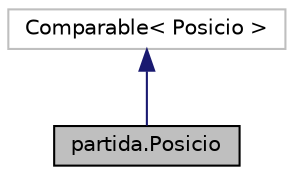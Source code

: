 digraph "partida.Posicio"
{
 // LATEX_PDF_SIZE
  edge [fontname="Helvetica",fontsize="10",labelfontname="Helvetica",labelfontsize="10"];
  node [fontname="Helvetica",fontsize="10",shape=record];
  Node1 [label="partida.Posicio",height=0.2,width=0.4,color="black", fillcolor="grey75", style="filled", fontcolor="black",tooltip="Controlador de Posicions del taulell."];
  Node2 -> Node1 [dir="back",color="midnightblue",fontsize="10",style="solid",fontname="Helvetica"];
  Node2 [label="Comparable\< Posicio \>",height=0.2,width=0.4,color="grey75", fillcolor="white", style="filled",tooltip=" "];
}
